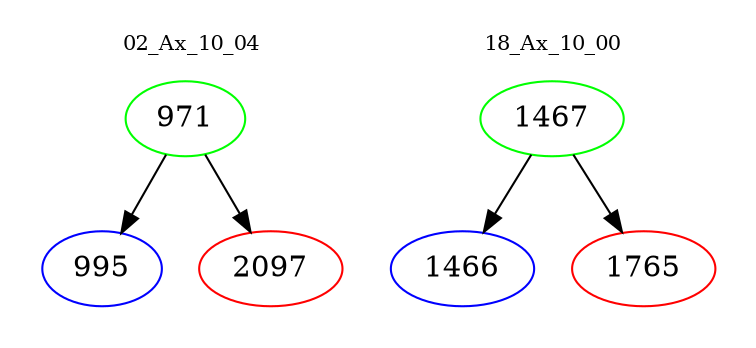 digraph{
subgraph cluster_0 {
color = white
label = "02_Ax_10_04";
fontsize=10;
T0_971 [label="971", color="green"]
T0_971 -> T0_995 [color="black"]
T0_995 [label="995", color="blue"]
T0_971 -> T0_2097 [color="black"]
T0_2097 [label="2097", color="red"]
}
subgraph cluster_1 {
color = white
label = "18_Ax_10_00";
fontsize=10;
T1_1467 [label="1467", color="green"]
T1_1467 -> T1_1466 [color="black"]
T1_1466 [label="1466", color="blue"]
T1_1467 -> T1_1765 [color="black"]
T1_1765 [label="1765", color="red"]
}
}
